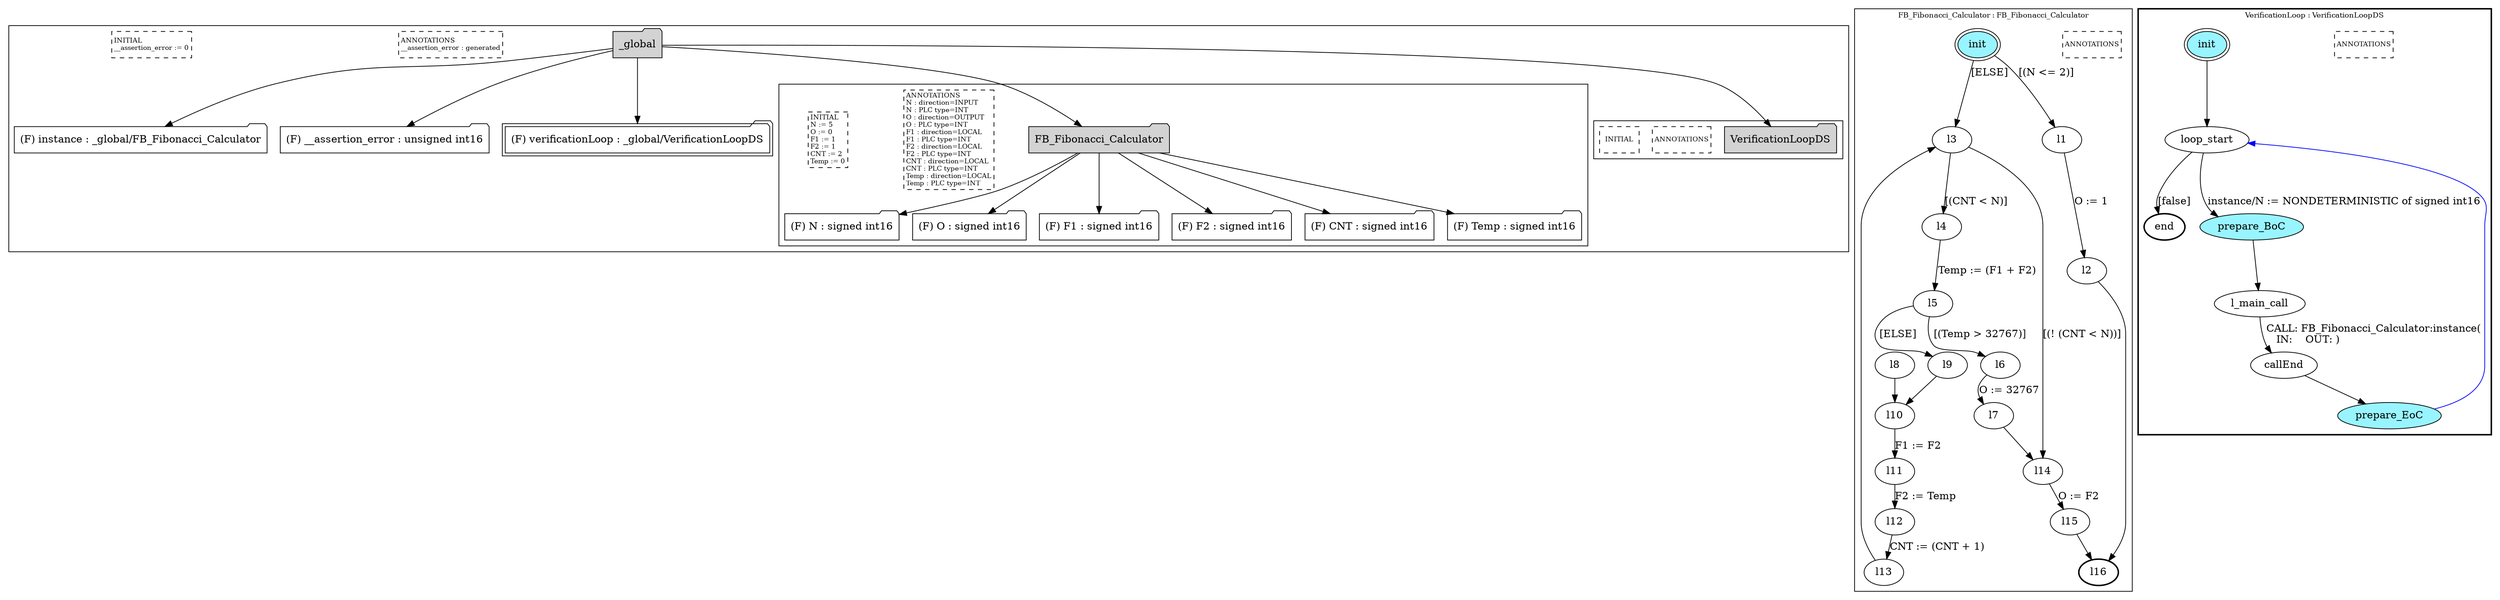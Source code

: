 digraph G {
	subgraph cluster__global1511906746 {
		node [shape="folder", style="filled"];
		//label="_global";
		_global1511906746 [label="_global"];
		_global1511906746 -> instance936544568;
		instance936544568 [label = "(F) instance : _global/FB_Fibonacci_Calculator", fillcolor="white" ];
		_global1511906746 -> __assertion_error805495703;
		__assertion_error805495703 [label = "(F) __assertion_error : unsigned int16", fillcolor="white" ];
		_global1511906746 -> verificationLoop1222908765;
		verificationLoop1222908765 [label = "(F) verificationLoop : _global/VerificationLoopDS", fillcolor="white" , peripheries=2];
		_global1511906746 -> FB_Fibonacci_Calculator206384196;
		subgraph cluster_FB_Fibonacci_Calculator206384196 {
			node [shape="folder", style="filled"];
			//label="FB_Fibonacci_Calculator";
			FB_Fibonacci_Calculator206384196 [label="FB_Fibonacci_Calculator"];
			FB_Fibonacci_Calculator206384196 -> N2084912180;
			N2084912180 [label = "(F) N : signed int16", fillcolor="white" ];
			FB_Fibonacci_Calculator206384196 -> O2135563436;
			O2135563436 [label = "(F) O : signed int16", fillcolor="white" ];
			FB_Fibonacci_Calculator206384196 -> F11355676410;
			F11355676410 [label = "(F) F1 : signed int16", fillcolor="white" ];
			FB_Fibonacci_Calculator206384196 -> F2123458189;
			F2123458189 [label = "(F) F2 : signed int16", fillcolor="white" ];
			FB_Fibonacci_Calculator206384196 -> CNT1468685544;
			CNT1468685544 [label = "(F) CNT : signed int16", fillcolor="white" ];
			FB_Fibonacci_Calculator206384196 -> Temp663824117;
			Temp663824117 [label = "(F) Temp : signed int16", fillcolor="white" ];
			
			annotations_pseudonode_FB_Fibonacci_Calculator206384196 [
				label="ANNOTATIONS\lN : direction=INPUT\lN : PLC type=INT\lO : direction=OUTPUT\lO : PLC type=INT\lF1 : direction=LOCAL\lF1 : PLC type=INT\lF2 : direction=LOCAL\lF2 : PLC type=INT\lCNT : direction=LOCAL\lCNT : PLC type=INT\lTemp : direction=LOCAL\lTemp : PLC type=INT\l",
				fontsize=9, margin="0.04,0.04", fillcolor="white", shape="rectangle", style="dashed"];
			initamt_pseudonode_FB_Fibonacci_Calculator206384196 [
				label="INITIAL\lN := 5\lO := 0\lF1 := 1\lF2 := 1\lCNT := 2\lTemp := 0\l",
				fontsize=9, margin="0.04,0.04", fillcolor="lightyellow", shape="rectangle", style="dashed"];
		}
		_global1511906746 -> VerificationLoopDS1481417616;
		subgraph cluster_VerificationLoopDS1481417616 {
			node [shape="folder", style="filled"];
			//label="VerificationLoopDS";
			VerificationLoopDS1481417616 [label="VerificationLoopDS"];
			
			annotations_pseudonode_VerificationLoopDS1481417616 [
				label="ANNOTATIONS",
				fontsize=9, margin="0.04,0.04", fillcolor="white", shape="rectangle", style="dashed"];
			initamt_pseudonode_VerificationLoopDS1481417616 [
				label="INITIAL",
				fontsize=9, margin="0.04,0.04", fillcolor="lightyellow", shape="rectangle", style="dashed"];
		}
		
		annotations_pseudonode__global1511906746 [
			label="ANNOTATIONS\l__assertion_error : generated\l",
			fontsize=9, margin="0.04,0.04", fillcolor="white", shape="rectangle", style="dashed"];
		initamt_pseudonode__global1511906746 [
			label="INITIAL\l__assertion_error := 0\l",
			fontsize=9, margin="0.04,0.04", fillcolor="lightyellow", shape="rectangle", style="dashed"];
	}
	subgraph clusterFB_Fibonacci_Calculator {
		node [style="filled"];
		color="black";
		fontsize=10;
		ranksep=0.4;
		
		label="FB_Fibonacci_Calculator : FB_Fibonacci_Calculator";
		
		annotations_pseudonode_FB_Fibonacci_Calculator [
			label="ANNOTATIONS",
			fontsize=9, margin="0.04,0.04", fillcolor="white", shape="rectangle", style="dashed"];
		
		init_FB_Fibonacci_Calculator [label="init", color="black", fillcolor="cadetblue1", peripheries=2, shape="ellipse"];
		l1_FB_Fibonacci_Calculator [label="l1", color="black", fillcolor="white", shape="ellipse"];
		l2_FB_Fibonacci_Calculator [label="l2", color="black", fillcolor="white", shape="ellipse"];
		l3_FB_Fibonacci_Calculator [label="l3", color="black", fillcolor="white", shape="ellipse"];
		l4_FB_Fibonacci_Calculator [label="l4", color="black", fillcolor="white", shape="ellipse"];
		l5_FB_Fibonacci_Calculator [label="l5", color="black", fillcolor="white", shape="ellipse"];
		l6_FB_Fibonacci_Calculator [label="l6", color="black", fillcolor="white", shape="ellipse"];
		l7_FB_Fibonacci_Calculator [label="l7", color="black", fillcolor="white", shape="ellipse"];
		l8_FB_Fibonacci_Calculator [label="l8", color="black", fillcolor="white", shape="ellipse"];
		l9_FB_Fibonacci_Calculator [label="l9", color="black", fillcolor="white", shape="ellipse"];
		l10_FB_Fibonacci_Calculator [label="l10", color="black", fillcolor="white", shape="ellipse"];
		l11_FB_Fibonacci_Calculator [label="l11", color="black", fillcolor="white", shape="ellipse"];
		l12_FB_Fibonacci_Calculator [label="l12", color="black", fillcolor="white", shape="ellipse"];
		l13_FB_Fibonacci_Calculator [label="l13", color="black", fillcolor="white", shape="ellipse"];
		l14_FB_Fibonacci_Calculator [label="l14", color="black", fillcolor="white", shape="ellipse"];
		l15_FB_Fibonacci_Calculator [label="l15", color="black", fillcolor="white", shape="ellipse"];
		l16_FB_Fibonacci_Calculator [label="l16", color="black", fillcolor="white", style=bold, shape="ellipse"];
		init_FB_Fibonacci_Calculator -> l1_FB_Fibonacci_Calculator [color="black", label="[(N <= 2)]"];
		l1_FB_Fibonacci_Calculator -> l2_FB_Fibonacci_Calculator [color="black", label="O := 1"];
		init_FB_Fibonacci_Calculator -> l3_FB_Fibonacci_Calculator [color="black", label="[ELSE]"];
		l4_FB_Fibonacci_Calculator -> l5_FB_Fibonacci_Calculator [color="black", label="Temp := (F1 + F2)"];
		l5_FB_Fibonacci_Calculator -> l6_FB_Fibonacci_Calculator [color="black", label="[(Temp > 32767)]"];
		l6_FB_Fibonacci_Calculator -> l7_FB_Fibonacci_Calculator [color="black", label="O := 32767"];
		l5_FB_Fibonacci_Calculator -> l9_FB_Fibonacci_Calculator [color="black", label="[ELSE]"];
		l8_FB_Fibonacci_Calculator -> l10_FB_Fibonacci_Calculator [color="black", label=""];
		l9_FB_Fibonacci_Calculator -> l10_FB_Fibonacci_Calculator [color="black", label=""];
		l10_FB_Fibonacci_Calculator -> l11_FB_Fibonacci_Calculator [color="black", label="F1 := F2"];
		l11_FB_Fibonacci_Calculator -> l12_FB_Fibonacci_Calculator [color="black", label="F2 := Temp"];
		l12_FB_Fibonacci_Calculator -> l13_FB_Fibonacci_Calculator [color="black", label="CNT := (CNT + 1)"];
		l3_FB_Fibonacci_Calculator -> l4_FB_Fibonacci_Calculator [color="black", label="[(CNT < N)]"];
		l3_FB_Fibonacci_Calculator -> l14_FB_Fibonacci_Calculator [color="black", label="[(! (CNT < N))]"];
		l13_FB_Fibonacci_Calculator -> l3_FB_Fibonacci_Calculator [color="black", label=""];
		l14_FB_Fibonacci_Calculator -> l15_FB_Fibonacci_Calculator [color="black", label="O := F2"];
		l2_FB_Fibonacci_Calculator -> l16_FB_Fibonacci_Calculator [color="black", label=""];
		l15_FB_Fibonacci_Calculator -> l16_FB_Fibonacci_Calculator [color="black", label=""];
		l7_FB_Fibonacci_Calculator -> l14_FB_Fibonacci_Calculator [color="black", label=""];
	}
	subgraph clusterVerificationLoop {
		node [style="filled"];
		style=bold;
		color="black";
		fontsize=10;
		ranksep=0.4;
		
		label="VerificationLoop : VerificationLoopDS";
		
		annotations_pseudonode_VerificationLoop [
			label="ANNOTATIONS",
			fontsize=9, margin="0.04,0.04", fillcolor="white", shape="rectangle", style="dashed"];
		
		init_VerificationLoop [label="init", color="black", fillcolor="cadetblue1", peripheries=2, shape="ellipse"];
		end_VerificationLoop [label="end", color="black", fillcolor="cadetblue1", style=bold, shape="ellipse"];
		loop_start_VerificationLoop [label="loop_start", color="black", fillcolor="white", shape="ellipse"];
		prepare_BoC_VerificationLoop [label="prepare_BoC", color="black", fillcolor="cadetblue1", shape="ellipse"];
		l_main_call_VerificationLoop [label="l_main_call", color="black", fillcolor="white", shape="ellipse"];
		callEnd_VerificationLoop [label="callEnd", color="black", fillcolor="white", shape="ellipse"];
		prepare_EoC_VerificationLoop [label="prepare_EoC", color="black", fillcolor="cadetblue1", shape="ellipse"];
		init_VerificationLoop -> loop_start_VerificationLoop [color="black", label=""];
		loop_start_VerificationLoop -> prepare_BoC_VerificationLoop [color="black", label="instance/N := NONDETERMINISTIC of signed int16"];
		prepare_BoC_VerificationLoop -> l_main_call_VerificationLoop [color="black", label=""];
		l_main_call_VerificationLoop -> callEnd_VerificationLoop [color="black", label="CALL: FB_Fibonacci_Calculator:instance(\l   IN:    OUT: )\l"];
		callEnd_VerificationLoop -> prepare_EoC_VerificationLoop [color="black", label=""];
		prepare_EoC_VerificationLoop -> loop_start_VerificationLoop [color="blue", label=""];
		loop_start_VerificationLoop -> end_VerificationLoop [color="black", label="[false]"];
	}
}

